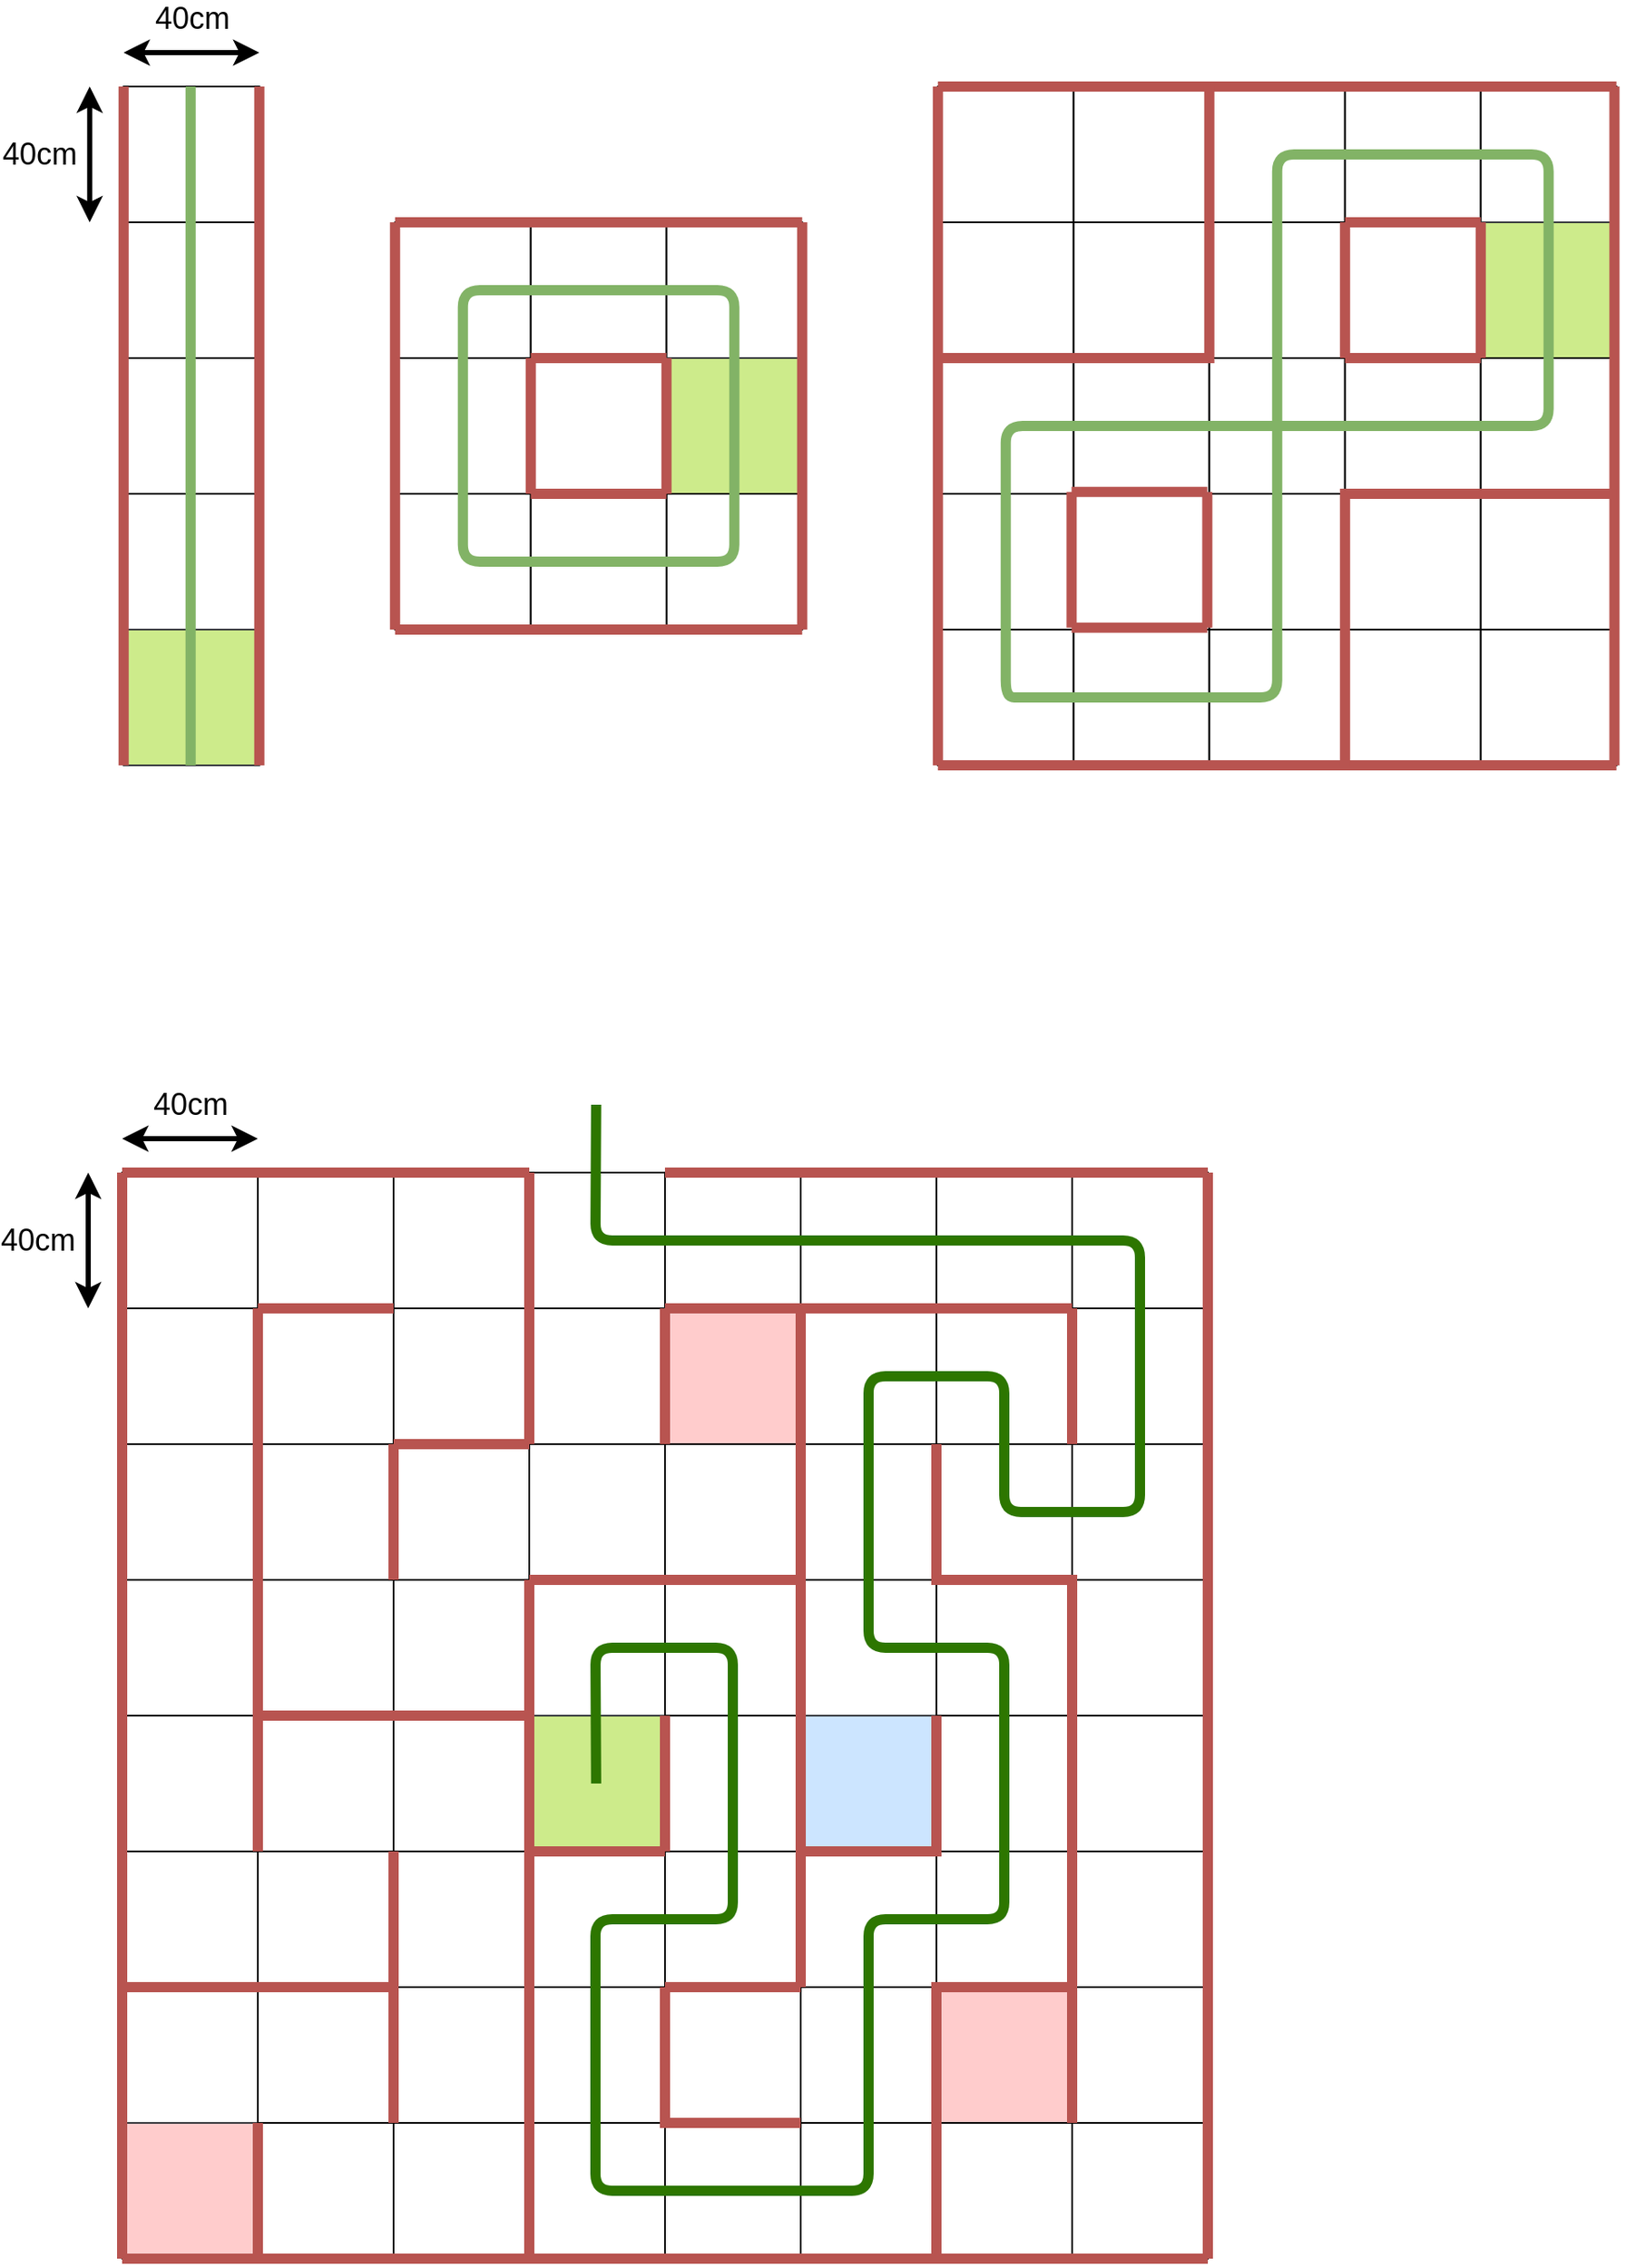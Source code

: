 <mxfile version="24.1.0" type="device">
  <diagram name="Page-1" id="lzMq8CRsHwPg27goTi5H">
    <mxGraphModel dx="3640" dy="2187" grid="1" gridSize="10" guides="1" tooltips="1" connect="1" arrows="1" fold="1" page="1" pageScale="1" pageWidth="850" pageHeight="1100" math="0" shadow="0">
      <root>
        <mxCell id="0" />
        <mxCell id="1" parent="0" />
        <mxCell id="cRawbpDahzqnOeSRXsp1-1" value="" style="rounded=0;whiteSpace=wrap;html=1;" vertex="1" parent="1">
          <mxGeometry x="80.87" y="80" width="80" height="80" as="geometry" />
        </mxCell>
        <mxCell id="cRawbpDahzqnOeSRXsp1-2" value="" style="rounded=0;whiteSpace=wrap;html=1;" vertex="1" parent="1">
          <mxGeometry x="80.87" y="160" width="80" height="80" as="geometry" />
        </mxCell>
        <mxCell id="cRawbpDahzqnOeSRXsp1-3" value="" style="rounded=0;whiteSpace=wrap;html=1;" vertex="1" parent="1">
          <mxGeometry x="80.87" y="240" width="80" height="80" as="geometry" />
        </mxCell>
        <mxCell id="cRawbpDahzqnOeSRXsp1-4" value="" style="rounded=0;whiteSpace=wrap;html=1;" vertex="1" parent="1">
          <mxGeometry x="80.87" y="320" width="80" height="80" as="geometry" />
        </mxCell>
        <mxCell id="cRawbpDahzqnOeSRXsp1-5" value="" style="rounded=0;whiteSpace=wrap;html=1;fillColor=#cdeb8b;strokeColor=#36393d;" vertex="1" parent="1">
          <mxGeometry x="80.87" y="400" width="80" height="80" as="geometry" />
        </mxCell>
        <mxCell id="cRawbpDahzqnOeSRXsp1-6" value="" style="rounded=0;whiteSpace=wrap;html=1;" vertex="1" parent="1">
          <mxGeometry x="240.87" y="160" width="80" height="80" as="geometry" />
        </mxCell>
        <mxCell id="cRawbpDahzqnOeSRXsp1-7" value="" style="rounded=0;whiteSpace=wrap;html=1;" vertex="1" parent="1">
          <mxGeometry x="240.87" y="240" width="80" height="80" as="geometry" />
        </mxCell>
        <mxCell id="cRawbpDahzqnOeSRXsp1-8" value="" style="rounded=0;whiteSpace=wrap;html=1;" vertex="1" parent="1">
          <mxGeometry x="240.87" y="320" width="80" height="80" as="geometry" />
        </mxCell>
        <mxCell id="cRawbpDahzqnOeSRXsp1-9" value="" style="rounded=0;whiteSpace=wrap;html=1;" vertex="1" parent="1">
          <mxGeometry x="320.87" y="160" width="80" height="80" as="geometry" />
        </mxCell>
        <mxCell id="cRawbpDahzqnOeSRXsp1-10" value="" style="rounded=0;whiteSpace=wrap;html=1;" vertex="1" parent="1">
          <mxGeometry x="400.87" y="160" width="80" height="80" as="geometry" />
        </mxCell>
        <mxCell id="cRawbpDahzqnOeSRXsp1-11" value="" style="rounded=0;whiteSpace=wrap;html=1;fillColor=#cdeb8b;strokeColor=#36393d;" vertex="1" parent="1">
          <mxGeometry x="400.87" y="240" width="80" height="80" as="geometry" />
        </mxCell>
        <mxCell id="cRawbpDahzqnOeSRXsp1-12" value="" style="rounded=0;whiteSpace=wrap;html=1;" vertex="1" parent="1">
          <mxGeometry x="400.87" y="320" width="80" height="80" as="geometry" />
        </mxCell>
        <mxCell id="cRawbpDahzqnOeSRXsp1-13" value="" style="rounded=0;whiteSpace=wrap;html=1;" vertex="1" parent="1">
          <mxGeometry x="320.87" y="320" width="80" height="80" as="geometry" />
        </mxCell>
        <mxCell id="cRawbpDahzqnOeSRXsp1-14" value="" style="rounded=0;whiteSpace=wrap;html=1;" vertex="1" parent="1">
          <mxGeometry x="560.87" y="80" width="80" height="80" as="geometry" />
        </mxCell>
        <mxCell id="cRawbpDahzqnOeSRXsp1-15" value="" style="rounded=0;whiteSpace=wrap;html=1;" vertex="1" parent="1">
          <mxGeometry x="560.87" y="160" width="80" height="80" as="geometry" />
        </mxCell>
        <mxCell id="cRawbpDahzqnOeSRXsp1-16" value="" style="rounded=0;whiteSpace=wrap;html=1;" vertex="1" parent="1">
          <mxGeometry x="560.87" y="240" width="80" height="80" as="geometry" />
        </mxCell>
        <mxCell id="cRawbpDahzqnOeSRXsp1-17" value="" style="rounded=0;whiteSpace=wrap;html=1;" vertex="1" parent="1">
          <mxGeometry x="560.87" y="320" width="80" height="80" as="geometry" />
        </mxCell>
        <mxCell id="cRawbpDahzqnOeSRXsp1-18" value="" style="rounded=0;whiteSpace=wrap;html=1;" vertex="1" parent="1">
          <mxGeometry x="560.87" y="400" width="80" height="80" as="geometry" />
        </mxCell>
        <mxCell id="cRawbpDahzqnOeSRXsp1-19" value="" style="rounded=0;whiteSpace=wrap;html=1;" vertex="1" parent="1">
          <mxGeometry x="640.87" y="80" width="80" height="80" as="geometry" />
        </mxCell>
        <mxCell id="cRawbpDahzqnOeSRXsp1-20" value="" style="rounded=0;whiteSpace=wrap;html=1;" vertex="1" parent="1">
          <mxGeometry x="640.87" y="160" width="80" height="80" as="geometry" />
        </mxCell>
        <mxCell id="cRawbpDahzqnOeSRXsp1-21" value="" style="rounded=0;whiteSpace=wrap;html=1;" vertex="1" parent="1">
          <mxGeometry x="640.87" y="240" width="80" height="80" as="geometry" />
        </mxCell>
        <mxCell id="cRawbpDahzqnOeSRXsp1-22" value="" style="rounded=0;whiteSpace=wrap;html=1;" vertex="1" parent="1">
          <mxGeometry x="640.87" y="320" width="80" height="80" as="geometry" />
        </mxCell>
        <mxCell id="cRawbpDahzqnOeSRXsp1-23" value="" style="rounded=0;whiteSpace=wrap;html=1;" vertex="1" parent="1">
          <mxGeometry x="640.87" y="400" width="80" height="80" as="geometry" />
        </mxCell>
        <mxCell id="cRawbpDahzqnOeSRXsp1-24" value="" style="rounded=0;whiteSpace=wrap;html=1;" vertex="1" parent="1">
          <mxGeometry x="720.87" y="80" width="80" height="80" as="geometry" />
        </mxCell>
        <mxCell id="cRawbpDahzqnOeSRXsp1-25" value="" style="rounded=0;whiteSpace=wrap;html=1;" vertex="1" parent="1">
          <mxGeometry x="720.87" y="160" width="80" height="80" as="geometry" />
        </mxCell>
        <mxCell id="cRawbpDahzqnOeSRXsp1-26" value="" style="rounded=0;whiteSpace=wrap;html=1;" vertex="1" parent="1">
          <mxGeometry x="720.87" y="240" width="80" height="80" as="geometry" />
        </mxCell>
        <mxCell id="cRawbpDahzqnOeSRXsp1-27" value="" style="rounded=0;whiteSpace=wrap;html=1;" vertex="1" parent="1">
          <mxGeometry x="720.87" y="320" width="80" height="80" as="geometry" />
        </mxCell>
        <mxCell id="cRawbpDahzqnOeSRXsp1-28" value="" style="rounded=0;whiteSpace=wrap;html=1;" vertex="1" parent="1">
          <mxGeometry x="720.87" y="400" width="80" height="80" as="geometry" />
        </mxCell>
        <mxCell id="cRawbpDahzqnOeSRXsp1-29" value="" style="rounded=0;whiteSpace=wrap;html=1;" vertex="1" parent="1">
          <mxGeometry x="800.87" y="80" width="80" height="80" as="geometry" />
        </mxCell>
        <mxCell id="cRawbpDahzqnOeSRXsp1-30" value="" style="rounded=0;whiteSpace=wrap;html=1;" vertex="1" parent="1">
          <mxGeometry x="800.87" y="160" width="80" height="80" as="geometry" />
        </mxCell>
        <mxCell id="cRawbpDahzqnOeSRXsp1-31" value="" style="rounded=0;whiteSpace=wrap;html=1;" vertex="1" parent="1">
          <mxGeometry x="800.87" y="240" width="80" height="80" as="geometry" />
        </mxCell>
        <mxCell id="cRawbpDahzqnOeSRXsp1-32" value="" style="rounded=0;whiteSpace=wrap;html=1;" vertex="1" parent="1">
          <mxGeometry x="800.87" y="320" width="80" height="80" as="geometry" />
        </mxCell>
        <mxCell id="cRawbpDahzqnOeSRXsp1-33" value="" style="rounded=0;whiteSpace=wrap;html=1;" vertex="1" parent="1">
          <mxGeometry x="800.87" y="400" width="80" height="80" as="geometry" />
        </mxCell>
        <mxCell id="cRawbpDahzqnOeSRXsp1-34" value="" style="rounded=0;whiteSpace=wrap;html=1;" vertex="1" parent="1">
          <mxGeometry x="880.87" y="80" width="80" height="80" as="geometry" />
        </mxCell>
        <mxCell id="cRawbpDahzqnOeSRXsp1-35" value="" style="rounded=0;whiteSpace=wrap;html=1;fillColor=#cdeb8b;strokeColor=#36393d;" vertex="1" parent="1">
          <mxGeometry x="880.87" y="160" width="80" height="80" as="geometry" />
        </mxCell>
        <mxCell id="cRawbpDahzqnOeSRXsp1-36" value="" style="rounded=0;whiteSpace=wrap;html=1;" vertex="1" parent="1">
          <mxGeometry x="880.87" y="240" width="80" height="80" as="geometry" />
        </mxCell>
        <mxCell id="cRawbpDahzqnOeSRXsp1-37" value="" style="rounded=0;whiteSpace=wrap;html=1;" vertex="1" parent="1">
          <mxGeometry x="880.87" y="320" width="80" height="80" as="geometry" />
        </mxCell>
        <mxCell id="cRawbpDahzqnOeSRXsp1-38" value="" style="rounded=0;whiteSpace=wrap;html=1;" vertex="1" parent="1">
          <mxGeometry x="880.87" y="400" width="80" height="80" as="geometry" />
        </mxCell>
        <mxCell id="cRawbpDahzqnOeSRXsp1-39" value="" style="endArrow=none;html=1;rounded=0;strokeWidth=6;fillColor=#f8cecc;strokeColor=#b85450;entryX=0;entryY=0;entryDx=0;entryDy=0;exitX=0;exitY=1;exitDx=0;exitDy=0;" edge="1" parent="1" source="cRawbpDahzqnOeSRXsp1-5" target="cRawbpDahzqnOeSRXsp1-1">
          <mxGeometry width="50" height="50" relative="1" as="geometry">
            <mxPoint x="350.87" y="470" as="sourcePoint" />
            <mxPoint x="400.87" y="420" as="targetPoint" />
          </mxGeometry>
        </mxCell>
        <mxCell id="cRawbpDahzqnOeSRXsp1-40" value="" style="endArrow=none;html=1;rounded=0;strokeWidth=6;fillColor=#f8cecc;strokeColor=#b85450;entryX=0;entryY=0;entryDx=0;entryDy=0;exitX=0;exitY=1;exitDx=0;exitDy=0;" edge="1" parent="1">
          <mxGeometry width="50" height="50" relative="1" as="geometry">
            <mxPoint x="160.87" y="480" as="sourcePoint" />
            <mxPoint x="160.87" y="80" as="targetPoint" />
          </mxGeometry>
        </mxCell>
        <mxCell id="cRawbpDahzqnOeSRXsp1-41" value="" style="endArrow=none;html=1;rounded=0;strokeWidth=6;fillColor=#d5e8d4;strokeColor=#82b366;entryX=0;entryY=0;entryDx=0;entryDy=0;exitX=0;exitY=1;exitDx=0;exitDy=0;" edge="1" parent="1">
          <mxGeometry width="50" height="50" relative="1" as="geometry">
            <mxPoint x="120.37" y="480" as="sourcePoint" />
            <mxPoint x="120.37" y="80" as="targetPoint" />
          </mxGeometry>
        </mxCell>
        <mxCell id="cRawbpDahzqnOeSRXsp1-42" value="" style="endArrow=none;html=1;rounded=0;strokeWidth=6;fillColor=#f8cecc;strokeColor=#b85450;entryX=0;entryY=0;entryDx=0;entryDy=0;exitX=0;exitY=1;exitDx=0;exitDy=0;" edge="1" parent="1">
          <mxGeometry width="50" height="50" relative="1" as="geometry">
            <mxPoint x="560.87" y="480" as="sourcePoint" />
            <mxPoint x="560.87" y="80" as="targetPoint" />
          </mxGeometry>
        </mxCell>
        <mxCell id="cRawbpDahzqnOeSRXsp1-43" value="" style="endArrow=none;html=1;rounded=0;strokeWidth=6;fillColor=#f8cecc;strokeColor=#b85450;entryX=0;entryY=0;entryDx=0;entryDy=0;exitX=0;exitY=1;exitDx=0;exitDy=0;" edge="1" parent="1">
          <mxGeometry width="50" height="50" relative="1" as="geometry">
            <mxPoint x="959.69" y="480" as="sourcePoint" />
            <mxPoint x="959.69" y="80" as="targetPoint" />
          </mxGeometry>
        </mxCell>
        <mxCell id="cRawbpDahzqnOeSRXsp1-44" value="" style="endArrow=none;html=1;rounded=0;strokeWidth=6;fillColor=#f8cecc;strokeColor=#b85450;entryX=0;entryY=1;entryDx=0;entryDy=0;exitX=1;exitY=1;exitDx=0;exitDy=0;" edge="1" parent="1" source="cRawbpDahzqnOeSRXsp1-38" target="cRawbpDahzqnOeSRXsp1-18">
          <mxGeometry width="50" height="50" relative="1" as="geometry">
            <mxPoint x="969.69" y="490" as="sourcePoint" />
            <mxPoint x="969.69" y="90" as="targetPoint" />
          </mxGeometry>
        </mxCell>
        <mxCell id="cRawbpDahzqnOeSRXsp1-45" value="" style="endArrow=none;html=1;rounded=0;strokeWidth=6;fillColor=#f8cecc;strokeColor=#b85450;entryX=0;entryY=1;entryDx=0;entryDy=0;exitX=1;exitY=1;exitDx=0;exitDy=0;" edge="1" parent="1">
          <mxGeometry width="50" height="50" relative="1" as="geometry">
            <mxPoint x="960.87" y="80" as="sourcePoint" />
            <mxPoint x="560.87" y="80" as="targetPoint" />
          </mxGeometry>
        </mxCell>
        <mxCell id="cRawbpDahzqnOeSRXsp1-46" value="" style="endArrow=none;html=1;rounded=0;strokeWidth=6;fillColor=#f8cecc;strokeColor=#b85450;entryX=0;entryY=1;entryDx=0;entryDy=0;exitX=1;exitY=1;exitDx=0;exitDy=0;" edge="1" parent="1" source="cRawbpDahzqnOeSRXsp1-12" target="cRawbpDahzqnOeSRXsp1-8">
          <mxGeometry width="50" height="50" relative="1" as="geometry">
            <mxPoint x="980.87" y="500" as="sourcePoint" />
            <mxPoint x="580.87" y="500" as="targetPoint" />
          </mxGeometry>
        </mxCell>
        <mxCell id="cRawbpDahzqnOeSRXsp1-47" value="" style="endArrow=none;html=1;rounded=0;strokeWidth=6;fillColor=#f8cecc;strokeColor=#b85450;entryX=0;entryY=0;entryDx=0;entryDy=0;exitX=1;exitY=0;exitDx=0;exitDy=0;" edge="1" parent="1" source="cRawbpDahzqnOeSRXsp1-10" target="cRawbpDahzqnOeSRXsp1-6">
          <mxGeometry width="50" height="50" relative="1" as="geometry">
            <mxPoint x="490.87" y="410" as="sourcePoint" />
            <mxPoint x="250.87" y="410" as="targetPoint" />
          </mxGeometry>
        </mxCell>
        <mxCell id="cRawbpDahzqnOeSRXsp1-48" value="" style="endArrow=none;html=1;rounded=0;strokeWidth=6;fillColor=#f8cecc;strokeColor=#b85450;entryX=0;entryY=0;entryDx=0;entryDy=0;" edge="1" parent="1" target="cRawbpDahzqnOeSRXsp1-6">
          <mxGeometry width="50" height="50" relative="1" as="geometry">
            <mxPoint x="240.87" y="400" as="sourcePoint" />
            <mxPoint x="260.87" y="420" as="targetPoint" />
          </mxGeometry>
        </mxCell>
        <mxCell id="cRawbpDahzqnOeSRXsp1-49" value="" style="endArrow=none;html=1;rounded=0;strokeWidth=6;fillColor=#f8cecc;strokeColor=#b85450;entryX=1;entryY=0;entryDx=0;entryDy=0;" edge="1" parent="1" target="cRawbpDahzqnOeSRXsp1-10">
          <mxGeometry width="50" height="50" relative="1" as="geometry">
            <mxPoint x="480.87" y="400" as="sourcePoint" />
            <mxPoint x="250.87" y="170" as="targetPoint" />
          </mxGeometry>
        </mxCell>
        <mxCell id="cRawbpDahzqnOeSRXsp1-50" value="" style="endArrow=none;html=1;rounded=0;strokeWidth=6;fillColor=#f8cecc;strokeColor=#b85450;entryX=1;entryY=0;entryDx=0;entryDy=0;exitX=0;exitY=1;exitDx=0;exitDy=0;" edge="1" parent="1" source="cRawbpDahzqnOeSRXsp1-10" target="cRawbpDahzqnOeSRXsp1-7">
          <mxGeometry width="50" height="50" relative="1" as="geometry">
            <mxPoint x="490.87" y="170" as="sourcePoint" />
            <mxPoint x="250.87" y="170" as="targetPoint" />
          </mxGeometry>
        </mxCell>
        <mxCell id="cRawbpDahzqnOeSRXsp1-51" value="" style="endArrow=none;html=1;rounded=0;strokeWidth=6;fillColor=#f8cecc;strokeColor=#b85450;entryX=1;entryY=1;entryDx=0;entryDy=0;exitX=1;exitY=0;exitDx=0;exitDy=0;" edge="1" parent="1" source="cRawbpDahzqnOeSRXsp1-13" target="cRawbpDahzqnOeSRXsp1-7">
          <mxGeometry width="50" height="50" relative="1" as="geometry">
            <mxPoint x="410.87" y="250" as="sourcePoint" />
            <mxPoint x="330.87" y="250" as="targetPoint" />
          </mxGeometry>
        </mxCell>
        <mxCell id="cRawbpDahzqnOeSRXsp1-52" value="" style="endArrow=none;html=1;rounded=0;strokeWidth=6;fillColor=#f8cecc;strokeColor=#b85450;entryX=1;entryY=0;entryDx=0;entryDy=0;exitX=0;exitY=0;exitDx=0;exitDy=0;" edge="1" parent="1" source="cRawbpDahzqnOeSRXsp1-13" target="cRawbpDahzqnOeSRXsp1-7">
          <mxGeometry width="50" height="50" relative="1" as="geometry">
            <mxPoint x="410.87" y="330" as="sourcePoint" />
            <mxPoint x="330.87" y="330" as="targetPoint" />
          </mxGeometry>
        </mxCell>
        <mxCell id="cRawbpDahzqnOeSRXsp1-53" value="" style="endArrow=none;html=1;rounded=0;strokeWidth=6;fillColor=#f8cecc;strokeColor=#b85450;entryX=0;entryY=0;entryDx=0;entryDy=0;exitX=0;exitY=1;exitDx=0;exitDy=0;" edge="1" parent="1" source="cRawbpDahzqnOeSRXsp1-11" target="cRawbpDahzqnOeSRXsp1-11">
          <mxGeometry width="50" height="50" relative="1" as="geometry">
            <mxPoint x="330.87" y="330" as="sourcePoint" />
            <mxPoint x="330.87" y="250" as="targetPoint" />
          </mxGeometry>
        </mxCell>
        <mxCell id="cRawbpDahzqnOeSRXsp1-54" value="" style="endArrow=none;html=1;rounded=1;strokeWidth=6;fillColor=#d5e8d4;strokeColor=#82b366;curved=0;" edge="1" parent="1">
          <mxGeometry width="50" height="50" relative="1" as="geometry">
            <mxPoint x="320.87" y="200" as="sourcePoint" />
            <mxPoint x="380.87" y="200" as="targetPoint" />
            <Array as="points">
              <mxPoint x="440.87" y="200" />
              <mxPoint x="440.87" y="360" />
              <mxPoint x="280.87" y="360" />
              <mxPoint x="280.87" y="200" />
            </Array>
          </mxGeometry>
        </mxCell>
        <mxCell id="cRawbpDahzqnOeSRXsp1-55" value="" style="endArrow=none;html=1;rounded=0;strokeWidth=6;fillColor=#f8cecc;strokeColor=#b85450;" edge="1" parent="1">
          <mxGeometry width="50" height="50" relative="1" as="geometry">
            <mxPoint x="560.87" y="240" as="sourcePoint" />
            <mxPoint x="720.87" y="80" as="targetPoint" />
            <Array as="points">
              <mxPoint x="720.87" y="240" />
            </Array>
          </mxGeometry>
        </mxCell>
        <mxCell id="cRawbpDahzqnOeSRXsp1-56" value="" style="endArrow=none;html=1;rounded=0;strokeWidth=6;fillColor=#f8cecc;strokeColor=#b85450;entryX=1;entryY=1;entryDx=0;entryDy=0;exitX=0;exitY=1;exitDx=0;exitDy=0;" edge="1" parent="1" source="cRawbpDahzqnOeSRXsp1-33" target="cRawbpDahzqnOeSRXsp1-36">
          <mxGeometry width="50" height="50" relative="1" as="geometry">
            <mxPoint x="570.87" y="250" as="sourcePoint" />
            <mxPoint x="730.87" y="90" as="targetPoint" />
            <Array as="points">
              <mxPoint x="800.87" y="320" />
            </Array>
          </mxGeometry>
        </mxCell>
        <mxCell id="cRawbpDahzqnOeSRXsp1-57" value="" style="endArrow=none;html=1;rounded=0;strokeWidth=6;fillColor=#f8cecc;strokeColor=#b85450;entryX=1;entryY=0;entryDx=0;entryDy=0;exitX=0;exitY=1;exitDx=0;exitDy=0;" edge="1" parent="1">
          <mxGeometry width="50" height="50" relative="1" as="geometry">
            <mxPoint x="719.69" y="318.82" as="sourcePoint" />
            <mxPoint x="639.69" y="318.82" as="targetPoint" />
          </mxGeometry>
        </mxCell>
        <mxCell id="cRawbpDahzqnOeSRXsp1-58" value="" style="endArrow=none;html=1;rounded=0;strokeWidth=6;fillColor=#f8cecc;strokeColor=#b85450;entryX=1;entryY=1;entryDx=0;entryDy=0;exitX=1;exitY=0;exitDx=0;exitDy=0;" edge="1" parent="1">
          <mxGeometry width="50" height="50" relative="1" as="geometry">
            <mxPoint x="719.69" y="398.82" as="sourcePoint" />
            <mxPoint x="639.69" y="398.82" as="targetPoint" />
          </mxGeometry>
        </mxCell>
        <mxCell id="cRawbpDahzqnOeSRXsp1-59" value="" style="endArrow=none;html=1;rounded=0;strokeWidth=6;fillColor=#f8cecc;strokeColor=#b85450;entryX=1;entryY=0;entryDx=0;entryDy=0;exitX=0;exitY=0;exitDx=0;exitDy=0;" edge="1" parent="1">
          <mxGeometry width="50" height="50" relative="1" as="geometry">
            <mxPoint x="639.69" y="398.82" as="sourcePoint" />
            <mxPoint x="639.69" y="318.82" as="targetPoint" />
          </mxGeometry>
        </mxCell>
        <mxCell id="cRawbpDahzqnOeSRXsp1-60" value="" style="endArrow=none;html=1;rounded=0;strokeWidth=6;fillColor=#f8cecc;strokeColor=#b85450;entryX=0;entryY=0;entryDx=0;entryDy=0;exitX=0;exitY=1;exitDx=0;exitDy=0;" edge="1" parent="1">
          <mxGeometry width="50" height="50" relative="1" as="geometry">
            <mxPoint x="719.69" y="398.82" as="sourcePoint" />
            <mxPoint x="719.69" y="318.82" as="targetPoint" />
          </mxGeometry>
        </mxCell>
        <mxCell id="cRawbpDahzqnOeSRXsp1-61" value="" style="endArrow=none;html=1;rounded=0;strokeWidth=6;fillColor=#f8cecc;strokeColor=#b85450;entryX=1;entryY=0;entryDx=0;entryDy=0;exitX=0;exitY=1;exitDx=0;exitDy=0;" edge="1" parent="1">
          <mxGeometry width="50" height="50" relative="1" as="geometry">
            <mxPoint x="880.87" y="160" as="sourcePoint" />
            <mxPoint x="800.87" y="160" as="targetPoint" />
          </mxGeometry>
        </mxCell>
        <mxCell id="cRawbpDahzqnOeSRXsp1-62" value="" style="endArrow=none;html=1;rounded=0;strokeWidth=6;fillColor=#f8cecc;strokeColor=#b85450;entryX=1;entryY=1;entryDx=0;entryDy=0;exitX=1;exitY=0;exitDx=0;exitDy=0;" edge="1" parent="1">
          <mxGeometry width="50" height="50" relative="1" as="geometry">
            <mxPoint x="880.87" y="240" as="sourcePoint" />
            <mxPoint x="800.87" y="240" as="targetPoint" />
          </mxGeometry>
        </mxCell>
        <mxCell id="cRawbpDahzqnOeSRXsp1-63" value="" style="endArrow=none;html=1;rounded=0;strokeWidth=6;fillColor=#f8cecc;strokeColor=#b85450;entryX=1;entryY=0;entryDx=0;entryDy=0;exitX=0;exitY=0;exitDx=0;exitDy=0;" edge="1" parent="1">
          <mxGeometry width="50" height="50" relative="1" as="geometry">
            <mxPoint x="800.87" y="240" as="sourcePoint" />
            <mxPoint x="800.87" y="160" as="targetPoint" />
          </mxGeometry>
        </mxCell>
        <mxCell id="cRawbpDahzqnOeSRXsp1-64" value="" style="endArrow=none;html=1;rounded=0;strokeWidth=6;fillColor=#f8cecc;strokeColor=#b85450;entryX=0;entryY=0;entryDx=0;entryDy=0;exitX=0;exitY=1;exitDx=0;exitDy=0;" edge="1" parent="1">
          <mxGeometry width="50" height="50" relative="1" as="geometry">
            <mxPoint x="880.87" y="240" as="sourcePoint" />
            <mxPoint x="880.87" y="160" as="targetPoint" />
          </mxGeometry>
        </mxCell>
        <mxCell id="cRawbpDahzqnOeSRXsp1-65" value="" style="endArrow=none;html=1;rounded=1;strokeWidth=6;fillColor=#d5e8d4;strokeColor=#82b366;curved=0;" edge="1" parent="1">
          <mxGeometry width="50" height="50" relative="1" as="geometry">
            <mxPoint x="730.87" y="440" as="sourcePoint" />
            <mxPoint x="640.87" y="440" as="targetPoint" />
            <Array as="points">
              <mxPoint x="670.87" y="440" />
              <mxPoint x="620.87" y="440" />
              <mxPoint x="600.87" y="440" />
              <mxPoint x="600.87" y="280" />
              <mxPoint x="920.87" y="280" />
              <mxPoint x="920.87" y="120" />
              <mxPoint x="760.87" y="120" />
              <mxPoint x="760.87" y="440" />
            </Array>
          </mxGeometry>
        </mxCell>
        <mxCell id="cRawbpDahzqnOeSRXsp1-66" value="" style="endArrow=classic;startArrow=classic;html=1;rounded=0;strokeWidth=3;" edge="1" parent="1">
          <mxGeometry width="50" height="50" relative="1" as="geometry">
            <mxPoint x="80.87" y="60" as="sourcePoint" />
            <mxPoint x="160.87" y="60" as="targetPoint" />
          </mxGeometry>
        </mxCell>
        <mxCell id="cRawbpDahzqnOeSRXsp1-67" value="&lt;font style=&quot;font-size: 18px;&quot;&gt;40cm&lt;/font&gt;" style="edgeLabel;html=1;align=center;verticalAlign=middle;resizable=0;points=[];" vertex="1" connectable="0" parent="cRawbpDahzqnOeSRXsp1-66">
          <mxGeometry x="-0.006" y="-1" relative="1" as="geometry">
            <mxPoint y="-21" as="offset" />
          </mxGeometry>
        </mxCell>
        <mxCell id="cRawbpDahzqnOeSRXsp1-68" value="" style="endArrow=classic;startArrow=classic;html=1;rounded=0;strokeWidth=3;" edge="1" parent="1">
          <mxGeometry width="50" height="50" relative="1" as="geometry">
            <mxPoint x="60.87" y="160" as="sourcePoint" />
            <mxPoint x="60.87" y="80" as="targetPoint" />
          </mxGeometry>
        </mxCell>
        <mxCell id="cRawbpDahzqnOeSRXsp1-69" value="&lt;font style=&quot;font-size: 18px;&quot;&gt;40cm&lt;/font&gt;" style="edgeLabel;html=1;align=center;verticalAlign=middle;resizable=0;points=[];" vertex="1" connectable="0" parent="cRawbpDahzqnOeSRXsp1-68">
          <mxGeometry x="-0.006" y="-1" relative="1" as="geometry">
            <mxPoint x="-31" as="offset" />
          </mxGeometry>
        </mxCell>
        <mxCell id="cRawbpDahzqnOeSRXsp1-70" value="" style="rounded=0;whiteSpace=wrap;html=1;" vertex="1" parent="1">
          <mxGeometry x="80" y="720" width="80" height="80" as="geometry" />
        </mxCell>
        <mxCell id="cRawbpDahzqnOeSRXsp1-71" value="" style="rounded=0;whiteSpace=wrap;html=1;" vertex="1" parent="1">
          <mxGeometry x="80" y="800" width="80" height="80" as="geometry" />
        </mxCell>
        <mxCell id="cRawbpDahzqnOeSRXsp1-72" value="" style="rounded=0;whiteSpace=wrap;html=1;" vertex="1" parent="1">
          <mxGeometry x="80" y="880" width="80" height="80" as="geometry" />
        </mxCell>
        <mxCell id="cRawbpDahzqnOeSRXsp1-73" value="" style="rounded=0;whiteSpace=wrap;html=1;" vertex="1" parent="1">
          <mxGeometry x="80" y="960" width="80" height="80" as="geometry" />
        </mxCell>
        <mxCell id="cRawbpDahzqnOeSRXsp1-74" value="" style="rounded=0;whiteSpace=wrap;html=1;" vertex="1" parent="1">
          <mxGeometry x="80" y="1040" width="80" height="80" as="geometry" />
        </mxCell>
        <mxCell id="cRawbpDahzqnOeSRXsp1-75" value="" style="rounded=0;whiteSpace=wrap;html=1;" vertex="1" parent="1">
          <mxGeometry x="80" y="1120" width="80" height="80" as="geometry" />
        </mxCell>
        <mxCell id="cRawbpDahzqnOeSRXsp1-76" value="" style="rounded=0;whiteSpace=wrap;html=1;" vertex="1" parent="1">
          <mxGeometry x="80" y="1200" width="80" height="80" as="geometry" />
        </mxCell>
        <mxCell id="cRawbpDahzqnOeSRXsp1-77" value="" style="rounded=0;whiteSpace=wrap;html=1;fillColor=#ffcccc;strokeColor=#36393d;" vertex="1" parent="1">
          <mxGeometry x="80" y="1280" width="80" height="80" as="geometry" />
        </mxCell>
        <mxCell id="cRawbpDahzqnOeSRXsp1-78" value="" style="rounded=0;whiteSpace=wrap;html=1;" vertex="1" parent="1">
          <mxGeometry x="160" y="720" width="80" height="80" as="geometry" />
        </mxCell>
        <mxCell id="cRawbpDahzqnOeSRXsp1-79" value="" style="rounded=0;whiteSpace=wrap;html=1;" vertex="1" parent="1">
          <mxGeometry x="160" y="800" width="80" height="80" as="geometry" />
        </mxCell>
        <mxCell id="cRawbpDahzqnOeSRXsp1-80" value="" style="rounded=0;whiteSpace=wrap;html=1;" vertex="1" parent="1">
          <mxGeometry x="160" y="880" width="80" height="80" as="geometry" />
        </mxCell>
        <mxCell id="cRawbpDahzqnOeSRXsp1-81" value="" style="rounded=0;whiteSpace=wrap;html=1;" vertex="1" parent="1">
          <mxGeometry x="160" y="960" width="80" height="80" as="geometry" />
        </mxCell>
        <mxCell id="cRawbpDahzqnOeSRXsp1-82" value="" style="rounded=0;whiteSpace=wrap;html=1;" vertex="1" parent="1">
          <mxGeometry x="160" y="1040" width="80" height="80" as="geometry" />
        </mxCell>
        <mxCell id="cRawbpDahzqnOeSRXsp1-83" value="" style="rounded=0;whiteSpace=wrap;html=1;" vertex="1" parent="1">
          <mxGeometry x="160" y="1120" width="80" height="80" as="geometry" />
        </mxCell>
        <mxCell id="cRawbpDahzqnOeSRXsp1-84" value="" style="rounded=0;whiteSpace=wrap;html=1;" vertex="1" parent="1">
          <mxGeometry x="160" y="1200" width="80" height="80" as="geometry" />
        </mxCell>
        <mxCell id="cRawbpDahzqnOeSRXsp1-85" value="" style="rounded=0;whiteSpace=wrap;html=1;" vertex="1" parent="1">
          <mxGeometry x="160" y="1280" width="80" height="80" as="geometry" />
        </mxCell>
        <mxCell id="cRawbpDahzqnOeSRXsp1-86" value="" style="rounded=0;whiteSpace=wrap;html=1;" vertex="1" parent="1">
          <mxGeometry x="240" y="720" width="80" height="80" as="geometry" />
        </mxCell>
        <mxCell id="cRawbpDahzqnOeSRXsp1-87" value="" style="rounded=0;whiteSpace=wrap;html=1;" vertex="1" parent="1">
          <mxGeometry x="240" y="800" width="80" height="80" as="geometry" />
        </mxCell>
        <mxCell id="cRawbpDahzqnOeSRXsp1-88" value="" style="rounded=0;whiteSpace=wrap;html=1;" vertex="1" parent="1">
          <mxGeometry x="240" y="880" width="80" height="80" as="geometry" />
        </mxCell>
        <mxCell id="cRawbpDahzqnOeSRXsp1-89" value="" style="rounded=0;whiteSpace=wrap;html=1;" vertex="1" parent="1">
          <mxGeometry x="240" y="960" width="80" height="80" as="geometry" />
        </mxCell>
        <mxCell id="cRawbpDahzqnOeSRXsp1-90" value="" style="rounded=0;whiteSpace=wrap;html=1;" vertex="1" parent="1">
          <mxGeometry x="240" y="1040" width="80" height="80" as="geometry" />
        </mxCell>
        <mxCell id="cRawbpDahzqnOeSRXsp1-91" value="" style="rounded=0;whiteSpace=wrap;html=1;" vertex="1" parent="1">
          <mxGeometry x="240" y="1120" width="80" height="80" as="geometry" />
        </mxCell>
        <mxCell id="cRawbpDahzqnOeSRXsp1-92" value="" style="rounded=0;whiteSpace=wrap;html=1;" vertex="1" parent="1">
          <mxGeometry x="240" y="1200" width="80" height="80" as="geometry" />
        </mxCell>
        <mxCell id="cRawbpDahzqnOeSRXsp1-93" value="" style="rounded=0;whiteSpace=wrap;html=1;" vertex="1" parent="1">
          <mxGeometry x="240" y="1280" width="80" height="80" as="geometry" />
        </mxCell>
        <mxCell id="cRawbpDahzqnOeSRXsp1-94" value="" style="rounded=0;whiteSpace=wrap;html=1;" vertex="1" parent="1">
          <mxGeometry x="320" y="720" width="80" height="80" as="geometry" />
        </mxCell>
        <mxCell id="cRawbpDahzqnOeSRXsp1-95" value="" style="rounded=0;whiteSpace=wrap;html=1;" vertex="1" parent="1">
          <mxGeometry x="320" y="800" width="80" height="80" as="geometry" />
        </mxCell>
        <mxCell id="cRawbpDahzqnOeSRXsp1-96" value="" style="rounded=0;whiteSpace=wrap;html=1;" vertex="1" parent="1">
          <mxGeometry x="320" y="880" width="80" height="80" as="geometry" />
        </mxCell>
        <mxCell id="cRawbpDahzqnOeSRXsp1-97" value="" style="rounded=0;whiteSpace=wrap;html=1;" vertex="1" parent="1">
          <mxGeometry x="320" y="960" width="80" height="80" as="geometry" />
        </mxCell>
        <mxCell id="cRawbpDahzqnOeSRXsp1-98" value="" style="rounded=0;whiteSpace=wrap;html=1;fillColor=#cdeb8b;strokeColor=#36393d;" vertex="1" parent="1">
          <mxGeometry x="320" y="1040" width="80" height="80" as="geometry" />
        </mxCell>
        <mxCell id="cRawbpDahzqnOeSRXsp1-99" value="" style="rounded=0;whiteSpace=wrap;html=1;" vertex="1" parent="1">
          <mxGeometry x="320" y="1120" width="80" height="80" as="geometry" />
        </mxCell>
        <mxCell id="cRawbpDahzqnOeSRXsp1-100" value="" style="rounded=0;whiteSpace=wrap;html=1;" vertex="1" parent="1">
          <mxGeometry x="320" y="1200" width="80" height="80" as="geometry" />
        </mxCell>
        <mxCell id="cRawbpDahzqnOeSRXsp1-101" value="" style="rounded=0;whiteSpace=wrap;html=1;" vertex="1" parent="1">
          <mxGeometry x="320" y="1280" width="80" height="80" as="geometry" />
        </mxCell>
        <mxCell id="cRawbpDahzqnOeSRXsp1-102" value="" style="rounded=0;whiteSpace=wrap;html=1;" vertex="1" parent="1">
          <mxGeometry x="400" y="720" width="80" height="80" as="geometry" />
        </mxCell>
        <mxCell id="cRawbpDahzqnOeSRXsp1-103" value="" style="rounded=0;whiteSpace=wrap;html=1;fillColor=#ffcccc;strokeColor=#36393d;" vertex="1" parent="1">
          <mxGeometry x="400" y="800" width="80" height="80" as="geometry" />
        </mxCell>
        <mxCell id="cRawbpDahzqnOeSRXsp1-104" value="" style="rounded=0;whiteSpace=wrap;html=1;" vertex="1" parent="1">
          <mxGeometry x="400" y="880" width="80" height="80" as="geometry" />
        </mxCell>
        <mxCell id="cRawbpDahzqnOeSRXsp1-105" value="" style="rounded=0;whiteSpace=wrap;html=1;" vertex="1" parent="1">
          <mxGeometry x="400" y="960" width="80" height="80" as="geometry" />
        </mxCell>
        <mxCell id="cRawbpDahzqnOeSRXsp1-106" value="" style="rounded=0;whiteSpace=wrap;html=1;" vertex="1" parent="1">
          <mxGeometry x="400" y="1040" width="80" height="80" as="geometry" />
        </mxCell>
        <mxCell id="cRawbpDahzqnOeSRXsp1-107" value="" style="rounded=0;whiteSpace=wrap;html=1;" vertex="1" parent="1">
          <mxGeometry x="400" y="1120" width="80" height="80" as="geometry" />
        </mxCell>
        <mxCell id="cRawbpDahzqnOeSRXsp1-108" value="" style="rounded=0;whiteSpace=wrap;html=1;" vertex="1" parent="1">
          <mxGeometry x="400" y="1200" width="80" height="80" as="geometry" />
        </mxCell>
        <mxCell id="cRawbpDahzqnOeSRXsp1-109" value="" style="rounded=0;whiteSpace=wrap;html=1;" vertex="1" parent="1">
          <mxGeometry x="400" y="1280" width="80" height="80" as="geometry" />
        </mxCell>
        <mxCell id="cRawbpDahzqnOeSRXsp1-110" value="" style="rounded=0;whiteSpace=wrap;html=1;" vertex="1" parent="1">
          <mxGeometry x="480" y="720" width="80" height="80" as="geometry" />
        </mxCell>
        <mxCell id="cRawbpDahzqnOeSRXsp1-111" value="" style="rounded=0;whiteSpace=wrap;html=1;" vertex="1" parent="1">
          <mxGeometry x="480" y="800" width="80" height="80" as="geometry" />
        </mxCell>
        <mxCell id="cRawbpDahzqnOeSRXsp1-112" value="" style="rounded=0;whiteSpace=wrap;html=1;" vertex="1" parent="1">
          <mxGeometry x="480" y="880" width="80" height="80" as="geometry" />
        </mxCell>
        <mxCell id="cRawbpDahzqnOeSRXsp1-113" value="" style="rounded=0;whiteSpace=wrap;html=1;" vertex="1" parent="1">
          <mxGeometry x="480" y="960" width="80" height="80" as="geometry" />
        </mxCell>
        <mxCell id="cRawbpDahzqnOeSRXsp1-114" value="" style="rounded=0;whiteSpace=wrap;html=1;fillColor=#cce5ff;strokeColor=#36393d;" vertex="1" parent="1">
          <mxGeometry x="480" y="1040" width="80" height="80" as="geometry" />
        </mxCell>
        <mxCell id="cRawbpDahzqnOeSRXsp1-115" value="" style="rounded=0;whiteSpace=wrap;html=1;" vertex="1" parent="1">
          <mxGeometry x="480" y="1120" width="80" height="80" as="geometry" />
        </mxCell>
        <mxCell id="cRawbpDahzqnOeSRXsp1-116" value="" style="rounded=0;whiteSpace=wrap;html=1;" vertex="1" parent="1">
          <mxGeometry x="480" y="1200" width="80" height="80" as="geometry" />
        </mxCell>
        <mxCell id="cRawbpDahzqnOeSRXsp1-117" value="" style="rounded=0;whiteSpace=wrap;html=1;" vertex="1" parent="1">
          <mxGeometry x="480" y="1280" width="80" height="80" as="geometry" />
        </mxCell>
        <mxCell id="cRawbpDahzqnOeSRXsp1-118" value="" style="rounded=0;whiteSpace=wrap;html=1;" vertex="1" parent="1">
          <mxGeometry x="560" y="720" width="80" height="80" as="geometry" />
        </mxCell>
        <mxCell id="cRawbpDahzqnOeSRXsp1-119" value="" style="rounded=0;whiteSpace=wrap;html=1;" vertex="1" parent="1">
          <mxGeometry x="560" y="800" width="80" height="80" as="geometry" />
        </mxCell>
        <mxCell id="cRawbpDahzqnOeSRXsp1-120" value="" style="rounded=0;whiteSpace=wrap;html=1;" vertex="1" parent="1">
          <mxGeometry x="560" y="880" width="80" height="80" as="geometry" />
        </mxCell>
        <mxCell id="cRawbpDahzqnOeSRXsp1-121" value="" style="rounded=0;whiteSpace=wrap;html=1;" vertex="1" parent="1">
          <mxGeometry x="560" y="960" width="80" height="80" as="geometry" />
        </mxCell>
        <mxCell id="cRawbpDahzqnOeSRXsp1-122" value="" style="rounded=0;whiteSpace=wrap;html=1;" vertex="1" parent="1">
          <mxGeometry x="560" y="1040" width="80" height="80" as="geometry" />
        </mxCell>
        <mxCell id="cRawbpDahzqnOeSRXsp1-123" value="" style="rounded=0;whiteSpace=wrap;html=1;" vertex="1" parent="1">
          <mxGeometry x="560" y="1120" width="80" height="80" as="geometry" />
        </mxCell>
        <mxCell id="cRawbpDahzqnOeSRXsp1-124" value="" style="rounded=0;whiteSpace=wrap;html=1;fillColor=#ffcccc;strokeColor=#36393d;" vertex="1" parent="1">
          <mxGeometry x="560" y="1200" width="80" height="80" as="geometry" />
        </mxCell>
        <mxCell id="cRawbpDahzqnOeSRXsp1-125" value="" style="rounded=0;whiteSpace=wrap;html=1;" vertex="1" parent="1">
          <mxGeometry x="560" y="1280" width="80" height="80" as="geometry" />
        </mxCell>
        <mxCell id="cRawbpDahzqnOeSRXsp1-126" value="" style="rounded=0;whiteSpace=wrap;html=1;" vertex="1" parent="1">
          <mxGeometry x="640" y="720" width="80" height="80" as="geometry" />
        </mxCell>
        <mxCell id="cRawbpDahzqnOeSRXsp1-127" value="" style="rounded=0;whiteSpace=wrap;html=1;" vertex="1" parent="1">
          <mxGeometry x="640" y="800" width="80" height="80" as="geometry" />
        </mxCell>
        <mxCell id="cRawbpDahzqnOeSRXsp1-128" value="" style="rounded=0;whiteSpace=wrap;html=1;" vertex="1" parent="1">
          <mxGeometry x="640" y="880" width="80" height="80" as="geometry" />
        </mxCell>
        <mxCell id="cRawbpDahzqnOeSRXsp1-129" value="" style="rounded=0;whiteSpace=wrap;html=1;" vertex="1" parent="1">
          <mxGeometry x="640" y="960" width="80" height="80" as="geometry" />
        </mxCell>
        <mxCell id="cRawbpDahzqnOeSRXsp1-130" value="" style="rounded=0;whiteSpace=wrap;html=1;" vertex="1" parent="1">
          <mxGeometry x="640" y="1040" width="80" height="80" as="geometry" />
        </mxCell>
        <mxCell id="cRawbpDahzqnOeSRXsp1-131" value="" style="rounded=0;whiteSpace=wrap;html=1;" vertex="1" parent="1">
          <mxGeometry x="640" y="1120" width="80" height="80" as="geometry" />
        </mxCell>
        <mxCell id="cRawbpDahzqnOeSRXsp1-132" value="" style="rounded=0;whiteSpace=wrap;html=1;" vertex="1" parent="1">
          <mxGeometry x="640" y="1200" width="80" height="80" as="geometry" />
        </mxCell>
        <mxCell id="cRawbpDahzqnOeSRXsp1-133" value="" style="rounded=0;whiteSpace=wrap;html=1;" vertex="1" parent="1">
          <mxGeometry x="640" y="1280" width="80" height="80" as="geometry" />
        </mxCell>
        <mxCell id="cRawbpDahzqnOeSRXsp1-134" value="" style="endArrow=none;html=1;rounded=0;strokeWidth=6;fillColor=#f8cecc;strokeColor=#b85450;entryX=0;entryY=0;entryDx=0;entryDy=0;exitX=0;exitY=1;exitDx=0;exitDy=0;" edge="1" parent="1" source="cRawbpDahzqnOeSRXsp1-77" target="cRawbpDahzqnOeSRXsp1-70">
          <mxGeometry width="50" height="50" relative="1" as="geometry">
            <mxPoint x="8.82" y="1130" as="sourcePoint" />
            <mxPoint x="8.82" y="730" as="targetPoint" />
          </mxGeometry>
        </mxCell>
        <mxCell id="cRawbpDahzqnOeSRXsp1-135" value="" style="endArrow=none;html=1;rounded=0;strokeWidth=6;fillColor=#f8cecc;strokeColor=#b85450;exitX=1;exitY=0;exitDx=0;exitDy=0;" edge="1" parent="1" source="cRawbpDahzqnOeSRXsp1-86">
          <mxGeometry width="50" height="50" relative="1" as="geometry">
            <mxPoint x="18.82" y="1140" as="sourcePoint" />
            <mxPoint x="80" y="720" as="targetPoint" />
          </mxGeometry>
        </mxCell>
        <mxCell id="cRawbpDahzqnOeSRXsp1-136" value="" style="endArrow=none;html=1;rounded=0;strokeWidth=6;fillColor=#f8cecc;strokeColor=#b85450;entryX=1;entryY=0;entryDx=0;entryDy=0;exitX=1;exitY=0;exitDx=0;exitDy=0;" edge="1" parent="1" source="cRawbpDahzqnOeSRXsp1-126" target="cRawbpDahzqnOeSRXsp1-94">
          <mxGeometry width="50" height="50" relative="1" as="geometry">
            <mxPoint x="480" y="620" as="sourcePoint" />
            <mxPoint x="90" y="730" as="targetPoint" />
          </mxGeometry>
        </mxCell>
        <mxCell id="cRawbpDahzqnOeSRXsp1-137" value="" style="endArrow=none;html=1;rounded=0;strokeWidth=6;fillColor=#f8cecc;strokeColor=#b85450;entryX=1;entryY=1;entryDx=0;entryDy=0;" edge="1" parent="1" target="cRawbpDahzqnOeSRXsp1-133">
          <mxGeometry width="50" height="50" relative="1" as="geometry">
            <mxPoint x="720" y="720" as="sourcePoint" />
            <mxPoint x="410" y="730" as="targetPoint" />
          </mxGeometry>
        </mxCell>
        <mxCell id="cRawbpDahzqnOeSRXsp1-138" value="" style="endArrow=none;html=1;rounded=0;strokeWidth=6;fillColor=#f8cecc;strokeColor=#b85450;exitX=0;exitY=1;exitDx=0;exitDy=0;" edge="1" parent="1" source="cRawbpDahzqnOeSRXsp1-77">
          <mxGeometry width="50" height="50" relative="1" as="geometry">
            <mxPoint x="730" y="730" as="sourcePoint" />
            <mxPoint x="720" y="1360" as="targetPoint" />
          </mxGeometry>
        </mxCell>
        <mxCell id="cRawbpDahzqnOeSRXsp1-139" value="" style="endArrow=none;html=1;rounded=0;strokeWidth=6;fillColor=#f8cecc;strokeColor=#b85450;entryX=0;entryY=0;entryDx=0;entryDy=0;" edge="1" parent="1" target="cRawbpDahzqnOeSRXsp1-85">
          <mxGeometry width="50" height="50" relative="1" as="geometry">
            <mxPoint x="160" y="1360" as="sourcePoint" />
            <mxPoint x="90" y="730" as="targetPoint" />
          </mxGeometry>
        </mxCell>
        <mxCell id="cRawbpDahzqnOeSRXsp1-140" value="" style="endArrow=none;html=1;rounded=0;strokeWidth=6;fillColor=#f8cecc;strokeColor=#b85450;entryX=0;entryY=0;entryDx=0;entryDy=0;exitX=0;exitY=0;exitDx=0;exitDy=0;" edge="1" parent="1" source="cRawbpDahzqnOeSRXsp1-92" target="cRawbpDahzqnOeSRXsp1-76">
          <mxGeometry width="50" height="50" relative="1" as="geometry">
            <mxPoint x="100" y="1380" as="sourcePoint" />
            <mxPoint x="100" y="740" as="targetPoint" />
          </mxGeometry>
        </mxCell>
        <mxCell id="cRawbpDahzqnOeSRXsp1-141" value="" style="endArrow=none;html=1;rounded=0;strokeWidth=6;fillColor=#f8cecc;strokeColor=#b85450;entryX=0;entryY=0;entryDx=0;entryDy=0;exitX=1;exitY=1;exitDx=0;exitDy=0;" edge="1" parent="1" source="cRawbpDahzqnOeSRXsp1-84" target="cRawbpDahzqnOeSRXsp1-91">
          <mxGeometry width="50" height="50" relative="1" as="geometry">
            <mxPoint x="250" y="1210" as="sourcePoint" />
            <mxPoint x="90" y="1210" as="targetPoint" />
          </mxGeometry>
        </mxCell>
        <mxCell id="cRawbpDahzqnOeSRXsp1-142" value="" style="endArrow=none;html=1;rounded=0;strokeWidth=6;fillColor=#f8cecc;strokeColor=#b85450;entryX=1;entryY=0;entryDx=0;entryDy=0;exitX=1;exitY=1;exitDx=0;exitDy=0;" edge="1" parent="1" source="cRawbpDahzqnOeSRXsp1-70" target="cRawbpDahzqnOeSRXsp1-79">
          <mxGeometry width="50" height="50" relative="1" as="geometry">
            <mxPoint x="250" y="1290" as="sourcePoint" />
            <mxPoint x="250" y="1130" as="targetPoint" />
          </mxGeometry>
        </mxCell>
        <mxCell id="cRawbpDahzqnOeSRXsp1-143" value="" style="endArrow=none;html=1;rounded=0;strokeWidth=6;fillColor=#f8cecc;strokeColor=#b85450;entryX=0;entryY=0;entryDx=0;entryDy=0;exitX=0;exitY=0;exitDx=0;exitDy=0;" edge="1" parent="1" source="cRawbpDahzqnOeSRXsp1-79" target="cRawbpDahzqnOeSRXsp1-83">
          <mxGeometry width="50" height="50" relative="1" as="geometry">
            <mxPoint x="170" y="810" as="sourcePoint" />
            <mxPoint x="250" y="810" as="targetPoint" />
          </mxGeometry>
        </mxCell>
        <mxCell id="cRawbpDahzqnOeSRXsp1-144" value="" style="endArrow=none;html=1;rounded=0;strokeWidth=6;fillColor=#f8cecc;strokeColor=#b85450;entryX=0;entryY=0;entryDx=0;entryDy=0;" edge="1" parent="1" target="cRawbpDahzqnOeSRXsp1-98">
          <mxGeometry width="50" height="50" relative="1" as="geometry">
            <mxPoint x="160" y="1040" as="sourcePoint" />
            <mxPoint x="170" y="1130" as="targetPoint" />
          </mxGeometry>
        </mxCell>
        <mxCell id="cRawbpDahzqnOeSRXsp1-145" value="" style="endArrow=none;html=1;rounded=0;strokeWidth=6;fillColor=#f8cecc;strokeColor=#b85450;entryX=0;entryY=0;entryDx=0;entryDy=0;exitX=1;exitY=0;exitDx=0;exitDy=0;" edge="1" parent="1" source="cRawbpDahzqnOeSRXsp1-81" target="cRawbpDahzqnOeSRXsp1-88">
          <mxGeometry width="50" height="50" relative="1" as="geometry">
            <mxPoint x="170" y="1050" as="sourcePoint" />
            <mxPoint x="330" y="1050" as="targetPoint" />
          </mxGeometry>
        </mxCell>
        <mxCell id="cRawbpDahzqnOeSRXsp1-146" value="" style="endArrow=none;html=1;rounded=0;strokeWidth=6;fillColor=#f8cecc;strokeColor=#b85450;entryX=0;entryY=0;entryDx=0;entryDy=0;exitX=0;exitY=0;exitDx=0;exitDy=0;" edge="1" parent="1" source="cRawbpDahzqnOeSRXsp1-96" target="cRawbpDahzqnOeSRXsp1-88">
          <mxGeometry width="50" height="50" relative="1" as="geometry">
            <mxPoint x="250" y="970" as="sourcePoint" />
            <mxPoint x="250" y="890" as="targetPoint" />
          </mxGeometry>
        </mxCell>
        <mxCell id="cRawbpDahzqnOeSRXsp1-147" value="" style="endArrow=none;html=1;rounded=0;strokeWidth=6;fillColor=#f8cecc;strokeColor=#b85450;entryX=0;entryY=0;entryDx=0;entryDy=0;exitX=0;exitY=1;exitDx=0;exitDy=0;" edge="1" parent="1" source="cRawbpDahzqnOeSRXsp1-95" target="cRawbpDahzqnOeSRXsp1-94">
          <mxGeometry width="50" height="50" relative="1" as="geometry">
            <mxPoint x="330" y="890" as="sourcePoint" />
            <mxPoint x="250" y="890" as="targetPoint" />
          </mxGeometry>
        </mxCell>
        <mxCell id="cRawbpDahzqnOeSRXsp1-148" value="" style="endArrow=none;html=1;rounded=0;strokeWidth=6;fillColor=#f8cecc;strokeColor=#b85450;entryX=0;entryY=0;entryDx=0;entryDy=0;exitX=0;exitY=0;exitDx=0;exitDy=0;" edge="1" parent="1" source="cRawbpDahzqnOeSRXsp1-103" target="cRawbpDahzqnOeSRXsp1-104">
          <mxGeometry width="50" height="50" relative="1" as="geometry">
            <mxPoint x="330" y="890" as="sourcePoint" />
            <mxPoint x="330" y="730" as="targetPoint" />
          </mxGeometry>
        </mxCell>
        <mxCell id="cRawbpDahzqnOeSRXsp1-149" value="" style="endArrow=none;html=1;rounded=0;strokeWidth=6;fillColor=#f8cecc;strokeColor=#b85450;entryX=1;entryY=0;entryDx=0;entryDy=0;exitX=0;exitY=0;exitDx=0;exitDy=0;" edge="1" parent="1" source="cRawbpDahzqnOeSRXsp1-103" target="cRawbpDahzqnOeSRXsp1-119">
          <mxGeometry width="50" height="50" relative="1" as="geometry">
            <mxPoint x="410" y="810" as="sourcePoint" />
            <mxPoint x="410" y="890" as="targetPoint" />
          </mxGeometry>
        </mxCell>
        <mxCell id="cRawbpDahzqnOeSRXsp1-150" value="" style="endArrow=none;html=1;rounded=0;strokeWidth=6;fillColor=#f8cecc;strokeColor=#b85450;exitX=0;exitY=0;exitDx=0;exitDy=0;" edge="1" parent="1" source="cRawbpDahzqnOeSRXsp1-128">
          <mxGeometry width="50" height="50" relative="1" as="geometry">
            <mxPoint x="410" y="810" as="sourcePoint" />
            <mxPoint x="640" y="800" as="targetPoint" />
          </mxGeometry>
        </mxCell>
        <mxCell id="cRawbpDahzqnOeSRXsp1-151" value="" style="endArrow=none;html=1;rounded=0;strokeWidth=6;fillColor=#f8cecc;strokeColor=#b85450;exitX=0;exitY=0;exitDx=0;exitDy=0;entryX=0;entryY=0;entryDx=0;entryDy=0;" edge="1" parent="1" source="cRawbpDahzqnOeSRXsp1-116" target="cRawbpDahzqnOeSRXsp1-111">
          <mxGeometry width="50" height="50" relative="1" as="geometry">
            <mxPoint x="650" y="890" as="sourcePoint" />
            <mxPoint x="650" y="810" as="targetPoint" />
          </mxGeometry>
        </mxCell>
        <mxCell id="cRawbpDahzqnOeSRXsp1-152" value="" style="endArrow=none;html=1;rounded=0;strokeWidth=6;fillColor=#f8cecc;strokeColor=#b85450;exitX=0;exitY=0;exitDx=0;exitDy=0;entryX=0;entryY=0;entryDx=0;entryDy=0;" edge="1" parent="1" source="cRawbpDahzqnOeSRXsp1-99" target="cRawbpDahzqnOeSRXsp1-107">
          <mxGeometry width="50" height="50" relative="1" as="geometry">
            <mxPoint x="490" y="1210" as="sourcePoint" />
            <mxPoint x="490" y="810" as="targetPoint" />
          </mxGeometry>
        </mxCell>
        <mxCell id="cRawbpDahzqnOeSRXsp1-153" value="" style="endArrow=none;html=1;rounded=0;strokeWidth=6;fillColor=#f8cecc;strokeColor=#b85450;exitX=0;exitY=1;exitDx=0;exitDy=0;entryX=1;entryY=1;entryDx=0;entryDy=0;" edge="1" parent="1" source="cRawbpDahzqnOeSRXsp1-101" target="cRawbpDahzqnOeSRXsp1-88">
          <mxGeometry width="50" height="50" relative="1" as="geometry">
            <mxPoint x="330" y="1130" as="sourcePoint" />
            <mxPoint x="410" y="1130" as="targetPoint" />
          </mxGeometry>
        </mxCell>
        <mxCell id="cRawbpDahzqnOeSRXsp1-154" value="" style="endArrow=none;html=1;rounded=0;strokeWidth=6;fillColor=#f8cecc;strokeColor=#b85450;entryX=1;entryY=1;entryDx=0;entryDy=0;" edge="1" parent="1" target="cRawbpDahzqnOeSRXsp1-88">
          <mxGeometry width="50" height="50" relative="1" as="geometry">
            <mxPoint x="480" y="960" as="sourcePoint" />
            <mxPoint x="330" y="970" as="targetPoint" />
          </mxGeometry>
        </mxCell>
        <mxCell id="cRawbpDahzqnOeSRXsp1-155" value="" style="endArrow=none;html=1;rounded=0;strokeWidth=6;fillColor=#f8cecc;strokeColor=#b85450;entryX=1;entryY=1;entryDx=0;entryDy=0;exitX=0;exitY=1;exitDx=0;exitDy=0;" edge="1" parent="1" source="cRawbpDahzqnOeSRXsp1-105" target="cRawbpDahzqnOeSRXsp1-98">
          <mxGeometry width="50" height="50" relative="1" as="geometry">
            <mxPoint x="490" y="970" as="sourcePoint" />
            <mxPoint x="330" y="970" as="targetPoint" />
          </mxGeometry>
        </mxCell>
        <mxCell id="cRawbpDahzqnOeSRXsp1-156" value="" style="endArrow=none;html=1;rounded=0;strokeWidth=6;fillColor=#f8cecc;strokeColor=#b85450;exitX=0;exitY=0;exitDx=0;exitDy=0;entryX=0;entryY=0;entryDx=0;entryDy=0;" edge="1" parent="1" source="cRawbpDahzqnOeSRXsp1-108" target="cRawbpDahzqnOeSRXsp1-116">
          <mxGeometry width="50" height="50" relative="1" as="geometry">
            <mxPoint x="490" y="1210" as="sourcePoint" />
            <mxPoint x="490" y="810" as="targetPoint" />
          </mxGeometry>
        </mxCell>
        <mxCell id="cRawbpDahzqnOeSRXsp1-157" value="" style="endArrow=none;html=1;rounded=0;strokeWidth=6;fillColor=#f8cecc;strokeColor=#b85450;exitX=0;exitY=0;exitDx=0;exitDy=0;entryX=1;entryY=0;entryDx=0;entryDy=0;" edge="1" parent="1" source="cRawbpDahzqnOeSRXsp1-108" target="cRawbpDahzqnOeSRXsp1-109">
          <mxGeometry width="50" height="50" relative="1" as="geometry">
            <mxPoint x="410" y="1210" as="sourcePoint" />
            <mxPoint x="490" y="1210" as="targetPoint" />
            <Array as="points">
              <mxPoint x="400" y="1280" />
            </Array>
          </mxGeometry>
        </mxCell>
        <mxCell id="cRawbpDahzqnOeSRXsp1-158" value="" style="endArrow=none;html=1;rounded=0;strokeWidth=6;fillColor=#f8cecc;strokeColor=#b85450;exitX=1;exitY=1;exitDx=0;exitDy=0;" edge="1" parent="1" source="cRawbpDahzqnOeSRXsp1-124">
          <mxGeometry width="50" height="50" relative="1" as="geometry">
            <mxPoint x="410" y="1210" as="sourcePoint" />
            <mxPoint x="560" y="1360" as="targetPoint" />
            <Array as="points">
              <mxPoint x="640" y="1200" />
              <mxPoint x="560" y="1200" />
            </Array>
          </mxGeometry>
        </mxCell>
        <mxCell id="cRawbpDahzqnOeSRXsp1-159" value="" style="endArrow=none;html=1;rounded=0;strokeWidth=6;fillColor=#f8cecc;strokeColor=#b85450;entryX=0;entryY=0;entryDx=0;entryDy=0;" edge="1" parent="1" target="cRawbpDahzqnOeSRXsp1-120">
          <mxGeometry width="50" height="50" relative="1" as="geometry">
            <mxPoint x="640" y="1200" as="sourcePoint" />
            <mxPoint x="650" y="810" as="targetPoint" />
            <Array as="points">
              <mxPoint x="640" y="960" />
              <mxPoint x="560" y="960" />
            </Array>
          </mxGeometry>
        </mxCell>
        <mxCell id="cRawbpDahzqnOeSRXsp1-160" value="" style="endArrow=none;html=1;rounded=0;strokeWidth=6;fillColor=#f8cecc;strokeColor=#b85450;entryX=0;entryY=0;entryDx=0;entryDy=0;exitX=1;exitY=0;exitDx=0;exitDy=0;" edge="1" parent="1" source="cRawbpDahzqnOeSRXsp1-114" target="cRawbpDahzqnOeSRXsp1-115">
          <mxGeometry width="50" height="50" relative="1" as="geometry">
            <mxPoint x="490" y="970" as="sourcePoint" />
            <mxPoint x="330" y="970" as="targetPoint" />
            <Array as="points">
              <mxPoint x="560" y="1120" />
            </Array>
          </mxGeometry>
        </mxCell>
        <mxCell id="cRawbpDahzqnOeSRXsp1-161" value="" style="endArrow=none;html=1;rounded=1;strokeWidth=6;fillColor=#60a917;strokeColor=#2D7600;curved=0;" edge="1" parent="1">
          <mxGeometry width="50" height="50" relative="1" as="geometry">
            <mxPoint x="359.41" y="1080" as="sourcePoint" />
            <mxPoint x="359.41" y="680" as="targetPoint" />
            <Array as="points">
              <mxPoint x="359" y="1000" />
              <mxPoint x="440" y="1000" />
              <mxPoint x="440" y="1160" />
              <mxPoint x="359" y="1160" />
              <mxPoint x="359" y="1320" />
              <mxPoint x="520" y="1320" />
              <mxPoint x="520" y="1160" />
              <mxPoint x="600" y="1160" />
              <mxPoint x="600" y="1000" />
              <mxPoint x="520" y="1000" />
              <mxPoint x="520" y="840" />
              <mxPoint x="600" y="840" />
              <mxPoint x="600" y="920" />
              <mxPoint x="680" y="920" />
              <mxPoint x="680" y="760" />
              <mxPoint x="359" y="760" />
            </Array>
          </mxGeometry>
        </mxCell>
        <mxCell id="cRawbpDahzqnOeSRXsp1-162" value="" style="endArrow=classic;startArrow=classic;html=1;rounded=0;strokeWidth=3;" edge="1" parent="1">
          <mxGeometry width="50" height="50" relative="1" as="geometry">
            <mxPoint x="80" y="700" as="sourcePoint" />
            <mxPoint x="160" y="700" as="targetPoint" />
          </mxGeometry>
        </mxCell>
        <mxCell id="cRawbpDahzqnOeSRXsp1-163" value="&lt;font style=&quot;font-size: 18px;&quot;&gt;40cm&lt;/font&gt;" style="edgeLabel;html=1;align=center;verticalAlign=middle;resizable=0;points=[];" vertex="1" connectable="0" parent="cRawbpDahzqnOeSRXsp1-162">
          <mxGeometry x="-0.006" y="-1" relative="1" as="geometry">
            <mxPoint y="-21" as="offset" />
          </mxGeometry>
        </mxCell>
        <mxCell id="cRawbpDahzqnOeSRXsp1-164" value="" style="endArrow=classic;startArrow=classic;html=1;rounded=0;strokeWidth=3;" edge="1" parent="1">
          <mxGeometry width="50" height="50" relative="1" as="geometry">
            <mxPoint x="60" y="800" as="sourcePoint" />
            <mxPoint x="60" y="720" as="targetPoint" />
          </mxGeometry>
        </mxCell>
        <mxCell id="cRawbpDahzqnOeSRXsp1-165" value="&lt;font style=&quot;font-size: 18px;&quot;&gt;40cm&lt;/font&gt;" style="edgeLabel;html=1;align=center;verticalAlign=middle;resizable=0;points=[];" vertex="1" connectable="0" parent="cRawbpDahzqnOeSRXsp1-164">
          <mxGeometry x="-0.006" y="-1" relative="1" as="geometry">
            <mxPoint x="-31" as="offset" />
          </mxGeometry>
        </mxCell>
      </root>
    </mxGraphModel>
  </diagram>
</mxfile>
